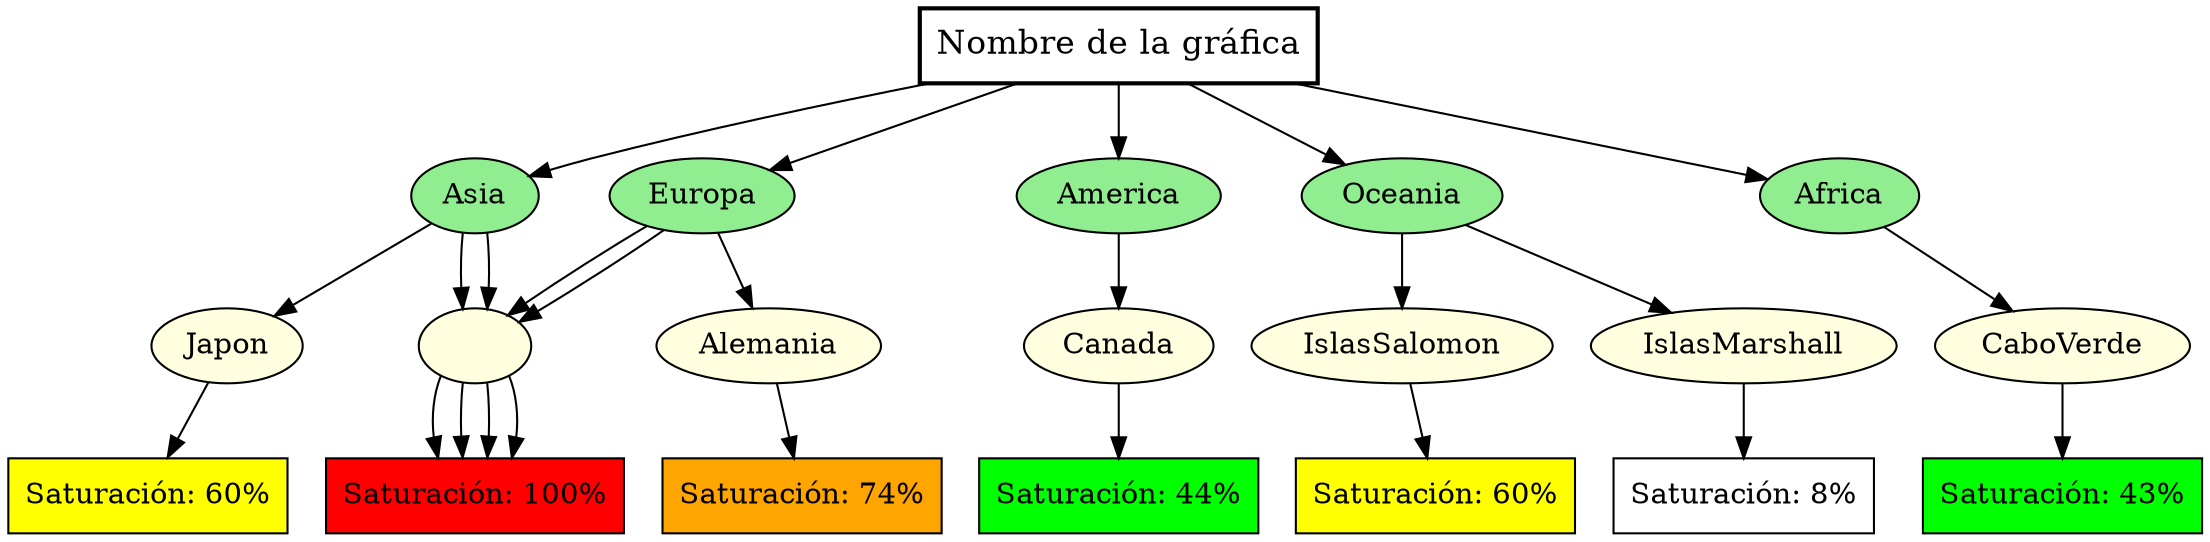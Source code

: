 // Nombre de la gráfica
digraph {
	grafico [label="Nombre de la gráfica" fillcolor=lightblue fontsize=16 shape=box style=bold]
	Asia [fillcolor=lightgreen shape=ellipse style=filled]
	grafico -> Asia
	Japon [fillcolor=lightyellow shape=ellipse style=filled]
	Asia -> Japon
	Japon_saturacion [label="Saturación: 60%" fillcolor=yellow shape=box style=filled]
	Japon -> Japon_saturacion
	"" [fillcolor=lightyellow shape=ellipse style=filled]
	Asia -> ""
	_saturacion [label="Saturación: 84%" fillcolor=red shape=box style=filled]
	"" -> _saturacion
	"" [fillcolor=lightyellow shape=ellipse style=filled]
	Asia -> ""
	_saturacion [label="Saturación: 69%" fillcolor=orange shape=box style=filled]
	"" -> _saturacion
	America [fillcolor=lightgreen shape=ellipse style=filled]
	grafico -> America
	Canada [fillcolor=lightyellow shape=ellipse style=filled]
	America -> Canada
	Canada_saturacion [label="Saturación: 44%" fillcolor=green shape=box style=filled]
	Canada -> Canada_saturacion
	Europa [fillcolor=lightgreen shape=ellipse style=filled]
	grafico -> Europa
	Alemania [fillcolor=lightyellow shape=ellipse style=filled]
	Europa -> Alemania
	Alemania_saturacion [label="Saturación: 74%" fillcolor=orange shape=box style=filled]
	Alemania -> Alemania_saturacion
	"" [fillcolor=lightyellow shape=ellipse style=filled]
	Europa -> ""
	_saturacion [label="Saturación: 45%" fillcolor=green shape=box style=filled]
	"" -> _saturacion
	"" [fillcolor=lightyellow shape=ellipse style=filled]
	Europa -> ""
	_saturacion [label="Saturación: 100%" fillcolor=red shape=box style=filled]
	"" -> _saturacion
	Oceania [fillcolor=lightgreen shape=ellipse style=filled]
	grafico -> Oceania
	IslasMarshall [fillcolor=lightyellow shape=ellipse style=filled]
	Oceania -> IslasMarshall
	IslasMarshall_saturacion [label="Saturación: 8%" fillcolor=white shape=box style=filled]
	IslasMarshall -> IslasMarshall_saturacion
	IslasSalomon [fillcolor=lightyellow shape=ellipse style=filled]
	Oceania -> IslasSalomon
	IslasSalomon_saturacion [label="Saturación: 60%" fillcolor=yellow shape=box style=filled]
	IslasSalomon -> IslasSalomon_saturacion
	Africa [fillcolor=lightgreen shape=ellipse style=filled]
	grafico -> Africa
	CaboVerde [fillcolor=lightyellow shape=ellipse style=filled]
	Africa -> CaboVerde
	CaboVerde_saturacion [label="Saturación: 43%" fillcolor=green shape=box style=filled]
	CaboVerde -> CaboVerde_saturacion
}
